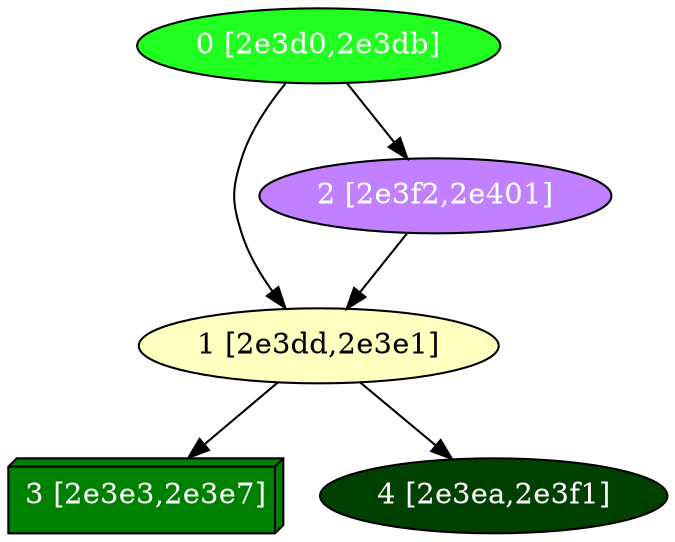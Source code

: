 diGraph libnss3{
	libnss3_0  [style=filled fillcolor="#20FF20" fontcolor="#ffffff" shape=oval label="0 [2e3d0,2e3db]"]
	libnss3_1  [style=filled fillcolor="#FFFFC0" fontcolor="#000000" shape=oval label="1 [2e3dd,2e3e1]"]
	libnss3_2  [style=filled fillcolor="#C080FF" fontcolor="#ffffff" shape=oval label="2 [2e3f2,2e401]"]
	libnss3_3  [style=filled fillcolor="#008000" fontcolor="#ffffff" shape=box3d label="3 [2e3e3,2e3e7]"]
	libnss3_4  [style=filled fillcolor="#004000" fontcolor="#ffffff" shape=oval label="4 [2e3ea,2e3f1]"]

	libnss3_0 -> libnss3_1
	libnss3_0 -> libnss3_2
	libnss3_1 -> libnss3_3
	libnss3_1 -> libnss3_4
	libnss3_2 -> libnss3_1
}
